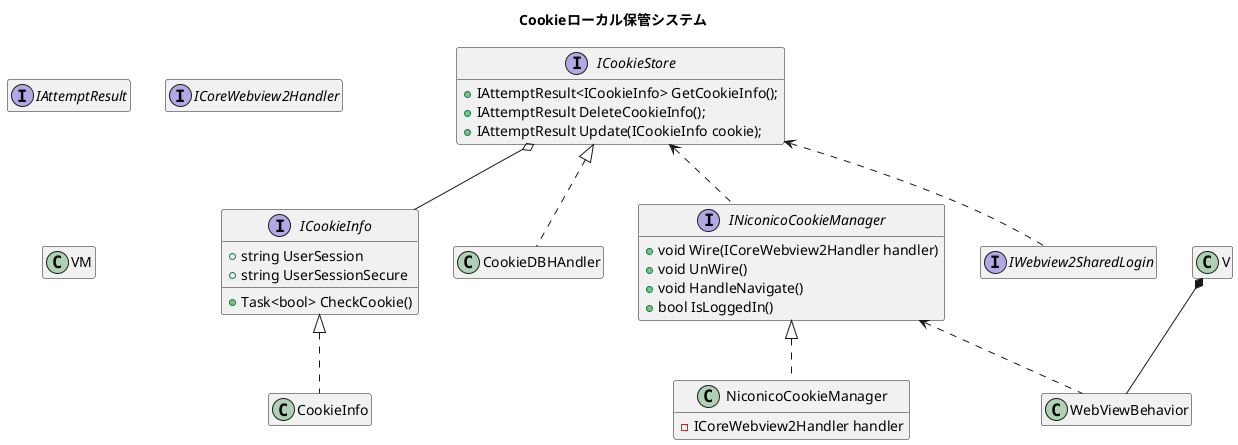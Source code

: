 @startuml
hide empty members

title Cookieローカル保管システム


interface ICookieInfo
class CookieInfo
interface ICookieStore
class CookieDBHAndler
interface IAttemptResult
interface INiconicoCookieManager
class NiconicoCookieManager
class WebViewBehavior

interface IWebview2SharedLogin
interface ICoreWebview2Handler

class V
class VM

interface ICookieInfo {
    +string UserSession 
    +string UserSessionSecure
    +Task<bool> CheckCookie()
}

interface ICookieStore {
    +IAttemptResult<ICookieInfo> GetCookieInfo();
    +IAttemptResult DeleteCookieInfo();
    +IAttemptResult Update(ICookieInfo cookie);
}

interface INiconicoCookieManager {
    +void Wire(ICoreWebview2Handler handler)
    +void UnWire()
    +void HandleNavigate()
    +bool IsLoggedIn()
}

class NiconicoCookieManager {
    -ICoreWebview2Handler handler
}

ICookieInfo <|.. CookieInfo
ICookieStore <|.. CookieDBHAndler
INiconicoCookieManager <|.. NiconicoCookieManager
ICookieStore o-- ICookieInfo
ICookieStore <.. INiconicoCookieManager

ICookieStore <.. IWebview2SharedLogin
V *-- WebViewBehavior
INiconicoCookieManager <.. WebViewBehavior


@enduml